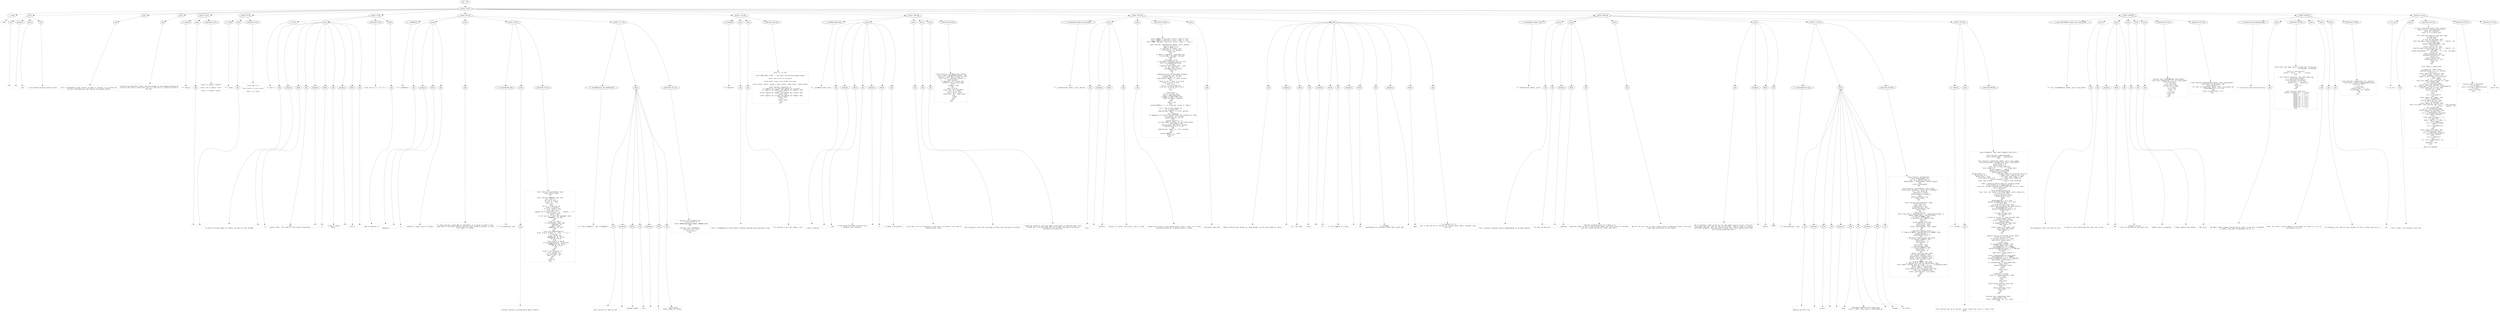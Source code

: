 digraph lpegNode {

node [fontname=Helvetica]
edge [style=dashed]

doc_0 [label="doc - 719"]


doc_0 -> { section_1}
{rank=same; section_1}

section_1 [label="section: 1-610"]


// END RANK doc_0

section_1 -> { header_2 prose_3 prose_4 prose_5 section_6 section_7 section_8 section_9 section_10 section_11 section_12 section_13 section_14 section_15 section_16}
{rank=same; header_2 prose_3 prose_4 prose_5 section_6 section_7 section_8 section_9 section_10 section_11 section_12 section_13 section_14 section_15 section_16}

header_2 [label="1 : Repr"]

prose_3 [label="prose"]

prose_4 [label="prose"]

prose_5 [label="prose"]

section_6 [label="section: 14-24"]

section_7 [label="section: 25-36"]

section_8 [label="section: 37-49"]

section_9 [label="section: 50-116"]

section_10 [label="section: 135-168"]

section_11 [label="section: 169-206"]

section_12 [label="section: 207-295"]

section_13 [label="section: 296-392"]

section_14 [label="section: 508-548"]

section_15 [label="section: 549-610"]

section_16 [label="section: 611-719"]


// END RANK section_1

header_2 -> leaf_17
leaf_17  [color=Gray,shape=rectangle,fontname=Inconsolata,label="* Repr"]
// END RANK header_2

prose_3 -> { raw_18 prespace_19 literal_20 raw_21}
{rank=same; raw_18 prespace_19 literal_20 raw_21}

raw_18 [label="raw"]

prespace_19 [label="prespace"]

literal_20 [label="literal"]

raw_21 [label="raw"]


// END RANK prose_3

raw_18 -> leaf_22
leaf_22  [color=Gray,shape=rectangle,fontname=Inconsolata,label="
"]
// END RANK raw_18

prespace_19 -> leaf_23
leaf_23  [color=Gray,shape=rectangle,fontname=Inconsolata,label=""]
// END RANK prespace_19

literal_20 -> leaf_24
leaf_24  [color=Gray,shape=rectangle,fontname=Inconsolata,label="repr"]
// END RANK literal_20

raw_21 -> leaf_25
leaf_25  [color=Gray,shape=rectangle,fontname=Inconsolata,label=" is our general-purpose pretty-printer.
"]
// END RANK raw_21

prose_4 -> { raw_26}
{rank=same; raw_26}

raw_26 [label="raw"]


// END RANK prose_4

raw_26 -> leaf_27
leaf_27  [color=Gray,shape=rectangle,fontname=Inconsolata,label="
This is undergoing a huge refactor to make it iterable, so it yields one
line at a time and won't get hung up on enormous tables.
"]
// END RANK raw_26

prose_5 -> { raw_28}
{rank=same; raw_28}

raw_28 [label="raw"]


// END RANK prose_5

raw_28 -> leaf_29
leaf_29  [color=Gray,shape=rectangle,fontname=Inconsolata,label="
Currently we yield most things, and are working our way toward providing an
iterator that itself returns one line at a time until it reaches the end of
the repr.

"]
// END RANK raw_28

section_6 -> { header_30 prose_31 codeblock_32}
{rank=same; header_30 prose_31 codeblock_32}

header_30 [label="4 : imports"]

prose_31 [label="prose"]

codeblock_32 [label="code block 16-22"]


// END RANK section_6

header_30 -> leaf_33
leaf_33  [color=Gray,shape=rectangle,fontname=Inconsolata,label="**** imports"]
// END RANK header_30

prose_31 -> { raw_34}
{rank=same; raw_34}

raw_34 [label="raw"]


// END RANK prose_31

raw_34 -> leaf_35
leaf_35  [color=Gray,shape=rectangle,fontname=Inconsolata,label="
"]
// END RANK raw_34

codeblock_32 -> leaf_36
leaf_36  [color=Gray,shape=rectangle,fontname=Inconsolata,label="local a = require \"anterm\"

local core = require \"core\"

local C = require \"color\""]
// END RANK codeblock_32

section_7 -> { header_37 prose_38 codeblock_39}
{rank=same; header_37 prose_38 codeblock_39}

header_37 [label="4 : setup"]

prose_38 [label="prose"]

codeblock_39 [label="code block 27-34"]


// END RANK section_7

header_37 -> leaf_40
leaf_40  [color=Gray,shape=rectangle,fontname=Inconsolata,label="**** setup"]
// END RANK header_37

prose_38 -> { raw_41}
{rank=same; raw_41}

raw_41 [label="raw"]


// END RANK prose_38

raw_41 -> leaf_42
leaf_42  [color=Gray,shape=rectangle,fontname=Inconsolata,label="
"]
// END RANK raw_41

codeblock_39 -> leaf_43
leaf_43  [color=Gray,shape=rectangle,fontname=Inconsolata,label="
local repr = {}

local hints = C.color.hints

local c = C.color"]
// END RANK codeblock_39

section_8 -> { header_44 prose_45 codeblock_46 prose_47}
{rank=same; header_44 prose_45 codeblock_46 prose_47}

header_44 [label="3 : anti_G"]

prose_45 [label="prose"]

codeblock_46 [label="code block 43-45"]

prose_47 [label="prose"]


// END RANK section_8

header_44 -> leaf_48
leaf_48  [color=Gray,shape=rectangle,fontname=Inconsolata,label="*** anti_G"]
// END RANK header_44

prose_45 -> { raw_49 prespace_50 literal_51 raw_52 prespace_53 literal_54 raw_55 prespace_56 literal_57 raw_58}
{rank=same; raw_49 prespace_50 literal_51 raw_52 prespace_53 literal_54 raw_55 prespace_56 literal_57 raw_58}

raw_49 [label="raw"]

prespace_50 [label="prespace"]

literal_51 [label="literal"]

raw_52 [label="raw"]

prespace_53 [label="prespace"]

literal_54 [label="literal"]

raw_55 [label="raw"]

prespace_56 [label="prespace"]

literal_57 [label="literal"]

raw_58 [label="raw"]


// END RANK prose_45

raw_49 -> leaf_59
leaf_59  [color=Gray,shape=rectangle,fontname=Inconsolata,label="

In order to provide names for values, we want to trawl through"]
// END RANK raw_49

prespace_50 -> leaf_60
leaf_60  [color=Gray,shape=rectangle,fontname=Inconsolata,label=" "]
// END RANK prespace_50

literal_51 -> leaf_61
leaf_61  [color=Gray,shape=rectangle,fontname=Inconsolata,label="_G"]
// END RANK literal_51

raw_52 -> leaf_62
leaf_62  [color=Gray,shape=rectangle,fontname=Inconsolata,label=" and
acquire them.  This table is from value to key where"]
// END RANK raw_52

prespace_53 -> leaf_63
leaf_63  [color=Gray,shape=rectangle,fontname=Inconsolata,label=" "]
// END RANK prespace_53

literal_54 -> leaf_64
leaf_64  [color=Gray,shape=rectangle,fontname=Inconsolata,label="_G"]
// END RANK literal_54

raw_55 -> leaf_65
leaf_65  [color=Gray,shape=rectangle,fontname=Inconsolata,label=" is key to value,
hence,"]
// END RANK raw_55

prespace_56 -> leaf_66
leaf_66  [color=Gray,shape=rectangle,fontname=Inconsolata,label=" "]
// END RANK prespace_56

literal_57 -> leaf_67
leaf_67  [color=Gray,shape=rectangle,fontname=Inconsolata,label="anti_G"]
// END RANK literal_57

raw_58 -> leaf_68
leaf_68  [color=Gray,shape=rectangle,fontname=Inconsolata,label=".
"]
// END RANK raw_58

codeblock_46 -> leaf_69
leaf_69  [color=Gray,shape=rectangle,fontname=Inconsolata,label="local anti_G = { _G = \"_G\" }"]
// END RANK codeblock_46

prose_47 -> { raw_70}
{rank=same; raw_70}

raw_70 [label="raw"]


// END RANK prose_47

raw_70 -> leaf_71
leaf_71  [color=Gray,shape=rectangle,fontname=Inconsolata,label="
Now to populate it:

"]
// END RANK raw_70

section_9 -> { header_72 prose_73 prose_74 section_75 section_76}
{rank=same; header_72 prose_73 prose_74 section_75 section_76}

header_72 [label="3 : C.allNames()"]

prose_73 [label="prose"]

prose_74 [label="prose"]

section_75 [label="section: 59-116"]

section_76 [label="section: 117-134"]


// END RANK section_9

header_72 -> leaf_77
leaf_77  [color=Gray,shape=rectangle,fontname=Inconsolata,label="*** C.allNames()"]
// END RANK header_72

prose_73 -> { raw_78 prespace_79 literal_80 raw_81}
{rank=same; raw_78 prespace_79 literal_80 raw_81}

raw_78 [label="raw"]

prespace_79 [label="prespace"]

literal_80 [label="literal"]

raw_81 [label="raw"]


// END RANK prose_73

raw_78 -> leaf_82
leaf_82  [color=Gray,shape=rectangle,fontname=Inconsolata,label="

Ransacks"]
// END RANK raw_78

prespace_79 -> leaf_83
leaf_83  [color=Gray,shape=rectangle,fontname=Inconsolata,label=" "]
// END RANK prespace_79

literal_80 -> leaf_84
leaf_84  [color=Gray,shape=rectangle,fontname=Inconsolata,label="_G"]
// END RANK literal_80

raw_81 -> leaf_85
leaf_85  [color=Gray,shape=rectangle,fontname=Inconsolata,label=" looking for names to put on things.
"]
// END RANK raw_81

prose_74 -> { raw_86}
{rank=same; raw_86}

raw_86 [label="raw"]


// END RANK prose_74

raw_86 -> leaf_87
leaf_87  [color=Gray,shape=rectangle,fontname=Inconsolata,label="
To really dig out a good name for metatables we're going to need to write
some kind of reflection function that will dig around in upvalues to find
local names for things.

"]
// END RANK raw_86

section_75 -> { header_88 prose_89 codeblock_90}
{rank=same; header_88 prose_89 codeblock_90}

header_88 [label="4 : tie_break(old, new)"]

prose_89 [label="prose"]

codeblock_90 [label="code block 63-114"]


// END RANK section_75

header_88 -> leaf_91
leaf_91  [color=Gray,shape=rectangle,fontname=Inconsolata,label="**** tie_break(old, new)"]
// END RANK header_88

prose_89 -> { raw_92}
{rank=same; raw_92}

raw_92 [label="raw"]


// END RANK prose_89

raw_92 -> leaf_93
leaf_93  [color=Gray,shape=rectangle,fontname=Inconsolata,label="

A helper function to decide which name is better.
"]
// END RANK raw_92

codeblock_90 -> leaf_94
leaf_94  [color=Gray,shape=rectangle,fontname=Inconsolata,label="local function tie_break(old, new)
   return #old > #new
end

local function addName(t, aG, pre)
   pre = pre or \"\"
   aG = aG or anti_G
   if pre ~= \"\" then
      pre = pre .. \".\"
   end
   for k, v in pairs(t) do
      local T = type(v)
      if (T == \"table\") then
         local key = pre ..
            (type(k) == \"string\" and k or \"<\" .. type(k) .. \">\")
         if not aG[v] then
            aG[v] = key
            if not (pre == \"\" and k == \"package\") then
               addName(v, aG, key)
            end
         else
            local kv = aG[v]
            if tie_break(kv, key) then
               -- quadradic lol
               aG[v] = key
               addName(v, aG, key)
            end
         end
         local _M = getmetatable(v)
         local _M_id = _M and \"⟨\" .. key.. \"⟩\" or \"\"
         if _M then
            if not aG[_M] then
               addName(_M, aG, _M_id)
               aG[_M] = _M_id
            else
               local aG_M_id = aG[_M]
               if tie_break(aG_M_id, _M_id) then
                  addName(_M, aG, _M_id)
                  aG[_M] = _M_id
               end
            end
         end
      elseif T == \"function\" or
         T == \"thread\" or
         T == \"userdata\" then
         aG[v] = pre .. k
      end
   end
   return aG
end"]
// END RANK codeblock_90

section_76 -> { header_95 prose_96 codeblock_97}
{rank=same; header_95 prose_96 codeblock_97}

header_95 [label="4 : repr.allNames(), repr.clearNames()"]

prose_96 [label="prose"]

codeblock_97 [label="code block 122-132"]


// END RANK section_76

header_95 -> leaf_98
leaf_98  [color=Gray,shape=rectangle,fontname=Inconsolata,label="**** repr.allNames(), repr.clearNames()"]
// END RANK header_95

prose_96 -> { raw_99 prespace_100 literal_101 raw_102 prespace_103 literal_104 raw_105}
{rank=same; raw_99 prespace_100 literal_101 raw_102 prespace_103 literal_104 raw_105}

raw_99 [label="raw"]

prespace_100 [label="prespace"]

literal_101 [label="literal"]

raw_102 [label="raw"]

prespace_103 [label="prespace"]

literal_104 [label="literal"]

raw_105 [label="raw"]


// END RANK prose_96

raw_99 -> leaf_106
leaf_106  [color=Gray,shape=rectangle,fontname=Inconsolata,label="

The trick here is that we scan"]
// END RANK raw_99

prespace_100 -> leaf_107
leaf_107  [color=Gray,shape=rectangle,fontname=Inconsolata,label=" "]
// END RANK prespace_100

literal_101 -> leaf_108
leaf_108  [color=Gray,shape=rectangle,fontname=Inconsolata,label="package.loaded"]
// END RANK literal_101

raw_102 -> leaf_109
leaf_109  [color=Gray,shape=rectangle,fontname=Inconsolata,label=" after"]
// END RANK raw_102

prespace_103 -> leaf_110
leaf_110  [color=Gray,shape=rectangle,fontname=Inconsolata,label=" "]
// END RANK prespace_103

literal_104 -> leaf_111
leaf_111  [color=Gray,shape=rectangle,fontname=Inconsolata,label="_G"]
// END RANK literal_104

raw_105 -> leaf_112
leaf_112  [color=Gray,shape=rectangle,fontname=Inconsolata,label=", which gives
better names for things.
"]
// END RANK raw_105

codeblock_97 -> leaf_113
leaf_113  [color=Gray,shape=rectangle,fontname=Inconsolata,label="function repr.allNames(tab)
   tab = tab or _G
   return addName(package.loaded, addName(tab))
end

function repr.clearNames()
   anti_G = {_G = \"_G\"}
   return anti_G
end"]
// END RANK codeblock_97

section_10 -> { header_114 prose_115 prose_116 codeblock_117}
{rank=same; header_114 prose_115 prose_116 codeblock_117}

header_114 [label="3 : tabulator"]

prose_115 [label="prose"]

prose_116 [label="prose"]

codeblock_117 [label="code block 143-166"]


// END RANK section_10

header_114 -> leaf_118
leaf_118  [color=Gray,shape=rectangle,fontname=Inconsolata,label="*** tabulator"]
// END RANK header_114

prose_115 -> { raw_119}
{rank=same; raw_119}

raw_119 [label="raw"]


// END RANK prose_115

raw_119 -> leaf_120
leaf_120  [color=Gray,shape=rectangle,fontname=Inconsolata,label="

This is fundamentally [[Tim Caswell's][https://github.com/creationix]] code.
"]
// END RANK raw_119

prose_116 -> { raw_121}
{rank=same; raw_121}

raw_121 [label="raw"]


// END RANK prose_116

raw_121 -> leaf_122
leaf_122  [color=Gray,shape=rectangle,fontname=Inconsolata,label="
I've dressed it up a bit. Okay, a lot.
"]
// END RANK raw_121

codeblock_117 -> leaf_123
leaf_123  [color=Gray,shape=rectangle,fontname=Inconsolata,label="local ts, ts_coro

local SORT_LIMIT = 500  -- This won't be necessary #todo remove

local coro = coro or coroutine

local yield, wrap = coro.yield, coro.wrap

local concat, insert, remove = table.concat, table.insert, table.remove

local function _keysort(a, b)
   if (type(a) == \"string\" and type(b) == \"string\")
      or (type(a) == \"number\" and type(b) == \"number\") then
      return a < b
   elseif type(a) == \"number\" and type(b) == \"string\" then
      return true
   elseif type(a) == \"string\" and type(b) == \"number\" then
      return false
   else
      return false
   end
end"]
// END RANK codeblock_117

section_11 -> { header_124 prose_125 prose_126 prose_127 prose_128 codeblock_129}
{rank=same; header_124 prose_125 prose_126 prose_127 prose_128 codeblock_129}

header_124 [label="3 : _yieldReprs(tab, disp)"]

prose_125 [label="prose"]

prose_126 [label="prose"]

prose_127 [label="prose"]

prose_128 [label="prose"]

codeblock_129 [label="code block 183-205"]


// END RANK section_11

header_124 -> leaf_130
leaf_130  [color=Gray,shape=rectangle,fontname=Inconsolata,label="*** _yieldReprs(tab, disp)"]
// END RANK header_124

prose_125 -> { raw_131 prespace_132 literal_133 raw_134 prespace_135 literal_136 raw_137}
{rank=same; raw_131 prespace_132 literal_133 raw_134 prespace_135 literal_136 raw_137}

raw_131 [label="raw"]

prespace_132 [label="prespace"]

literal_133 [label="literal"]

raw_134 [label="raw"]

prespace_135 [label="prespace"]

literal_136 [label="literal"]

raw_137 [label="raw"]


// END RANK prose_125

raw_131 -> leaf_138
leaf_138  [color=Gray,shape=rectangle,fontname=Inconsolata,label="

I want to deliver"]
// END RANK raw_131

prespace_132 -> leaf_139
leaf_139  [color=Gray,shape=rectangle,fontname=Inconsolata,label=" "]
// END RANK prespace_132

literal_133 -> leaf_140
leaf_140  [color=Gray,shape=rectangle,fontname=Inconsolata,label="__repr"]
// END RANK literal_133

raw_134 -> leaf_141
leaf_141  [color=Gray,shape=rectangle,fontname=Inconsolata,label="s from inside the funky coroutine brew,
because, well, because."]
// END RANK raw_134

prespace_135 -> leaf_142
leaf_142  [color=Gray,shape=rectangle,fontname=Inconsolata,label=" "]
// END RANK prespace_135

literal_136 -> leaf_143
leaf_143  [color=Gray,shape=rectangle,fontname=Inconsolata,label="ts"]
// END RANK literal_136

raw_137 -> leaf_144
leaf_144  [color=Gray,shape=rectangle,fontname=Inconsolata,label=" is meant to be general.
"]
// END RANK raw_137

prose_126 -> { raw_145}
{rank=same; raw_145}

raw_145 [label="raw"]


// END RANK prose_126

raw_145 -> leaf_146
leaf_146  [color=Gray,shape=rectangle,fontname=Inconsolata,label="
I also want a lot of flexibility in how reprs are written, so we need to
handle several cases.
"]
// END RANK raw_145

prose_127 -> { raw_147}
{rank=same; raw_147}

raw_147 [label="raw"]


// END RANK prose_127

raw_147 -> leaf_148
leaf_148  [color=Gray,shape=rectangle,fontname=Inconsolata,label="
We're going to start with returning a string, and returning an iterator.
"]
// END RANK raw_147

prose_128 -> { raw_149}
{rank=same; raw_149}

raw_149 [label="raw"]


// END RANK prose_128

raw_149 -> leaf_150
leaf_150  [color=Gray,shape=rectangle,fontname=Inconsolata,label="
I might get around to returning tables with tokens in them and other intel,
I might not; I do have plans that are broader than merely writing an
incredibly intricate repl.
"]
// END RANK raw_149

codeblock_129 -> leaf_151
leaf_151  [color=Gray,shape=rectangle,fontname=Inconsolata,label="local function _yieldReprs(tab, phrase)
   local _repr = getmetatable(tab).__repr
   assert(c, \"must have a value for c\")
   local repr = _repr(tab, phrase, c)
   local yielder
   if type(repr) == \"string\" then
      yielder = string.lines(repr)
   else
      yielder = repr
   end
   while true do
      local line, len = yielder()
      if line ~= nil then
         len = len or #line
         yield(line, len, \"repr_line\")
      else
         break
      end
   end
end
"]
// END RANK codeblock_129

section_12 -> { header_152 prose_153 prose_154 codeblock_155 prose_156 prose_157}
{rank=same; header_152 prose_153 prose_154 codeblock_155 prose_156 prose_157}

header_152 [label="3 : _tabulate(tab, depth, cycle, phrase)"]

prose_153 [label="prose"]

prose_154 [label="prose"]

codeblock_155 [label="code block 214-285"]

prose_156 [label="prose"]

prose_157 [label="prose"]


// END RANK section_12

header_152 -> leaf_158
leaf_158  [color=Gray,shape=rectangle,fontname=Inconsolata,label="*** _tabulate(tab, depth, cycle, phrase)"]
// END RANK header_152

prose_153 -> { raw_159 prespace_160 literal_161 raw_162}
{rank=same; raw_159 prespace_160 literal_161 raw_162}

raw_159 [label="raw"]

prespace_160 [label="prespace"]

literal_161 [label="literal"]

raw_162 [label="raw"]


// END RANK prose_153

raw_159 -> leaf_163
leaf_163  [color=Gray,shape=rectangle,fontname=Inconsolata,label="

This"]
// END RANK raw_159

prespace_160 -> leaf_164
leaf_164  [color=Gray,shape=rectangle,fontname=Inconsolata,label=" "]
// END RANK prespace_160

literal_161 -> leaf_165
leaf_165  [color=Gray,shape=rectangle,fontname=Inconsolata,label="yield()s"]
// END RANK literal_161

raw_162 -> leaf_166
leaf_166  [color=Gray,shape=rectangle,fontname=Inconsolata,label=" pieces of a table, recursively, one at a time.
"]
// END RANK raw_162

prose_154 -> { raw_167}
{rank=same; raw_167}

raw_167 [label="raw"]


// END RANK prose_154

raw_167 -> leaf_168
leaf_168  [color=Gray,shape=rectangle,fontname=Inconsolata,label="
Second return value is the printed width, third, if any, is a string
representing what we're opening and/or closing.
"]
// END RANK raw_167

codeblock_155 -> leaf_169
leaf_169  [color=Gray,shape=rectangle,fontname=Inconsolata,label="local O_BRACE = function() return c.base \"{\" end
local C_BRACE = function() return c.base \"}\" end
local COMMA, COM_LEN = function() return c.base \", \" end, 2

local function _tabulate(tab, depth, cycle, phrase)
   cycle = cycle or {}
   depth = depth or 0
   if type(tab) ~= \"table\" then
      ts_coro(tab, nil, phrase)
      return nil
   end
   if depth > C.depth or cycle[tab] then
      ts_coro(tab, \"tab_name\", phrase)
      return nil
   end
   cycle[tab] = true
   -- if we have a metatable, get it first
   local _M = getmetatable(tab)
   if _M then
      ---[[special case tables with __repr
      if _M.__repr then
         _yieldReprs(tab, phrase)
         return nil
      end
      --]]
      --otherwise print the metatable normally
      ts_coro(tab, \"mt\", phrase)
      yield(c.base(\" = \"), 3)
      _tabulate(_M, depth + 1, cycle, phrase)
   end
   -- Check to see if this is an array
   local is_array = true
   local i = 1
   for k,_ in pairs(tab) do
      is_array = is_array and (k == i)
      i = i + 1
   end

   local keys
   if not is_array then
      keys = table.keys(tab)
      if #keys <= SORT_LIMIT then
         table.sort(keys, _keysort)
      end
   else
      keys = tab
   end
   yield(O_BRACE(), 1, (is_array and \"array\" or \"map\"))

   for j, key in ipairs(keys) do
      if is_array then
         _tabulate(key, depth + 1, cycle, phrase)
      else
         val = tab[key]
         if type(key) == \"string\" and key:find(\"^[%a_][%a%d_]*$\") then
            ts_coro(key, nil, phrase)
            yield(c.base(\" = \"), 3)
         else
            yield(c.base(\"[\"), 1)
               -- we want names or hashes for any lvalue table,
               -- 100 triggers this
            _tabulate(key, 100, cycle, phrase)
            yield(c.base(\"] = \"), 4)
         end
         _tabulate(val, depth + 1, cycle, phrase)
      end
   end
   yield(C_BRACE(), 1, \"end\")
   return nil
end"]
// END RANK codeblock_155

prose_156 -> { raw_170}
{rank=same; raw_170}

raw_170 [label="raw"]


// END RANK prose_156

raw_170 -> leaf_171
leaf_171  [color=Gray,shape=rectangle,fontname=Inconsolata,label="
line-buffer goes here
"]
// END RANK raw_170

prose_157 -> { raw_172 prespace_173 literal_174 raw_175 prespace_176 literal_177 raw_178 prespace_179 literal_180 raw_181 prespace_182 literal_183 raw_184}
{rank=same; raw_172 prespace_173 literal_174 raw_175 prespace_176 literal_177 raw_178 prespace_179 literal_180 raw_181 prespace_182 literal_183 raw_184}

raw_172 [label="raw"]

prespace_173 [label="prespace"]

literal_174 [label="literal"]

raw_175 [label="raw"]

prespace_176 [label="prespace"]

literal_177 [label="literal"]

raw_178 [label="raw"]

prespace_179 [label="prespace"]

literal_180 [label="literal"]

raw_181 [label="raw"]

prespace_182 [label="prespace"]

literal_183 [label="literal"]

raw_184 [label="raw"]


// END RANK prose_157

raw_172 -> leaf_185
leaf_185  [color=Gray,shape=rectangle,fontname=Inconsolata,label="
needs to decide when things are 'wide enough' so each yield needs to return"]
// END RANK raw_172

prespace_173 -> leaf_186
leaf_186  [color=Gray,shape=rectangle,fontname=Inconsolata,label=""]
// END RANK prespace_173

literal_174 -> leaf_187
leaf_187  [color=Gray,shape=rectangle,fontname=Inconsolata,label="str, len, done"]
// END RANK literal_174

raw_175 -> leaf_188
leaf_188  [color=Gray,shape=rectangle,fontname=Inconsolata,label=", where"]
// END RANK raw_175

prespace_176 -> leaf_189
leaf_189  [color=Gray,shape=rectangle,fontname=Inconsolata,label=" "]
// END RANK prespace_176

literal_177 -> leaf_190
leaf_190  [color=Gray,shape=rectangle,fontname=Inconsolata,label="str"]
// END RANK literal_177

raw_178 -> leaf_191
leaf_191  [color=Gray,shape=rectangle,fontname=Inconsolata,label=" is the fragment of string,"]
// END RANK raw_178

prespace_179 -> leaf_192
leaf_192  [color=Gray,shape=rectangle,fontname=Inconsolata,label=" "]
// END RANK prespace_179

literal_180 -> leaf_193
leaf_193  [color=Gray,shape=rectangle,fontname=Inconsolata,label="len"]
// END RANK literal_180

raw_181 -> leaf_194
leaf_194  [color=Gray,shape=rectangle,fontname=Inconsolata,label=" is a number
representing its printable width (don't @ me) and"]
// END RANK raw_181

prespace_182 -> leaf_195
leaf_195  [color=Gray,shape=rectangle,fontname=Inconsolata,label=" "]
// END RANK prespace_182

literal_183 -> leaf_196
leaf_196  [color=Gray,shape=rectangle,fontname=Inconsolata,label="done"]
// END RANK literal_183

raw_184 -> leaf_197
leaf_197  [color=Gray,shape=rectangle,fontname=Inconsolata,label=" is a boolean for if
this is the last bit of the repr of a given thing. Table, userdata, what
have you.

"]
// END RANK raw_184

section_13 -> { header_198 prose_199 prose_200 prose_201 prose_202 section_203 section_204}
{rank=same; header_198 prose_199 prose_200 prose_201 prose_202 section_203 section_204}

header_198 [label="3 : tabulate(tab, depth, cycle)"]

prose_199 [label="prose"]

prose_200 [label="prose"]

prose_201 [label="prose"]

prose_202 [label="prose"]

section_203 [label="section: 313-392"]

section_204 [label="section: 393-507"]


// END RANK section_13

header_198 -> leaf_205
leaf_205  [color=Gray,shape=rectangle,fontname=Inconsolata,label="*** tabulate(tab, depth, cycle)"]
// END RANK header_198

prose_199 -> { raw_206}
{rank=same; raw_206}

raw_206 [label="raw"]


// END RANK prose_199

raw_206 -> leaf_207
leaf_207  [color=Gray,shape=rectangle,fontname=Inconsolata,label="

This is going to undergo several metamorpheses as we make progress.
"]
// END RANK raw_206

prose_200 -> { raw_208 prespace_209 literal_210 raw_211}
{rank=same; raw_208 prespace_209 literal_210 raw_211}

raw_208 [label="raw"]

prespace_209 [label="prespace"]

literal_210 [label="literal"]

raw_211 [label="raw"]


// END RANK prose_200

raw_208 -> leaf_212
leaf_212  [color=Gray,shape=rectangle,fontname=Inconsolata,label="
For now, we have the"]
// END RANK raw_208

prespace_209 -> leaf_213
leaf_213  [color=Gray,shape=rectangle,fontname=Inconsolata,label=" "]
// END RANK prespace_209

literal_210 -> leaf_214
leaf_214  [color=Gray,shape=rectangle,fontname=Inconsolata,label="_tabulate"]
// END RANK literal_210

raw_211 -> leaf_215
leaf_215  [color=Gray,shape=rectangle,fontname=Inconsolata,label=" function yielding pieces of a table as it
generates them, as well as the printed length (not valid across all Unicode,
but let's shave one yak at a time, shall we?).
"]
// END RANK raw_211

prose_201 -> { raw_216}
{rank=same; raw_216}

raw_216 [label="raw"]


// END RANK prose_201

raw_216 -> leaf_217
leaf_217  [color=Gray,shape=rectangle,fontname=Inconsolata,label="
Now for the real fun: we need to keep track of indentation levels, and break
'long' maps and arrays up into chunks.
"]
// END RANK raw_216

prose_202 -> { raw_218 prespace_219 literal_220 raw_221}
{rank=same; raw_218 prespace_219 literal_220 raw_221}

raw_218 [label="raw"]

prespace_219 [label="prespace"]

literal_220 [label="literal"]

raw_221 [label="raw"]


// END RANK prose_202

raw_218 -> leaf_222
leaf_222  [color=Gray,shape=rectangle,fontname=Inconsolata,label="
We're yielding a \"map\" string for k/v type tables and an \"array\" string for
array-type, and just \"end\" for the end of either.  What we need is a classic
push-down automaton, and some kind of buffer that's more sophisticated than
just tossing everything into a"]
// END RANK raw_218

prespace_219 -> leaf_223
leaf_223  [color=Gray,shape=rectangle,fontname=Inconsolata,label=" "]
// END RANK prespace_219

literal_220 -> leaf_224
leaf_224  [color=Gray,shape=rectangle,fontname=Inconsolata,label="phrase"]
// END RANK literal_220

raw_221 -> leaf_225
leaf_225  [color=Gray,shape=rectangle,fontname=Inconsolata,label=" table.

"]
// END RANK raw_221

section_203 -> { header_226 prose_227 codeblock_228}
{rank=same; header_226 prose_227 codeblock_228}

header_226 [label="4 : oneLine(phrase, long)"]

prose_227 [label="prose"]

codeblock_228 [label="code block 318-390"]


// END RANK section_203

header_226 -> leaf_229
leaf_229  [color=Gray,shape=rectangle,fontname=Inconsolata,label="**** oneLine(phrase, long)"]
// END RANK header_226

prose_227 -> { raw_230 prespace_231 literal_232 raw_233 prespace_234 literal_235 raw_236 prespace_237 literal_238 raw_239}
{rank=same; raw_230 prespace_231 literal_232 raw_233 prespace_234 literal_235 raw_236 prespace_237 literal_238 raw_239}

raw_230 [label="raw"]

prespace_231 [label="prespace"]

literal_232 [label="literal"]

raw_233 [label="raw"]

prespace_234 [label="prespace"]

literal_235 [label="literal"]

raw_236 [label="raw"]

prespace_237 [label="prespace"]

literal_238 [label="literal"]

raw_239 [label="raw"]


// END RANK prose_227

raw_230 -> leaf_240
leaf_240  [color=Gray,shape=rectangle,fontname=Inconsolata,label="

Returns one line from"]
// END RANK raw_230

prespace_231 -> leaf_241
leaf_241  [color=Gray,shape=rectangle,fontname=Inconsolata,label=" "]
// END RANK prespace_231

literal_232 -> leaf_242
leaf_242  [color=Gray,shape=rectangle,fontname=Inconsolata,label="phrase"]
// END RANK literal_232

raw_233 -> leaf_243
leaf_243  [color=Gray,shape=rectangle,fontname=Inconsolata,label="."]
// END RANK raw_233

prespace_234 -> leaf_244
leaf_244  [color=Gray,shape=rectangle,fontname=Inconsolata,label=" "]
// END RANK prespace_234

literal_235 -> leaf_245
leaf_245  [color=Gray,shape=rectangle,fontname=Inconsolata,label="long"]
// END RANK literal_235

raw_236 -> leaf_246
leaf_246  [color=Gray,shape=rectangle,fontname=Inconsolata,label=" determines whether we're doing long
lines or short lines, which is determined by"]
// END RANK raw_236

prespace_237 -> leaf_247
leaf_247  [color=Gray,shape=rectangle,fontname=Inconsolata,label=" "]
// END RANK prespace_237

literal_238 -> leaf_248
leaf_248  [color=Gray,shape=rectangle,fontname=Inconsolata,label="lineGen"]
// END RANK literal_238

raw_239 -> leaf_249
leaf_249  [color=Gray,shape=rectangle,fontname=Inconsolata,label=", the caller.
"]
// END RANK raw_239

codeblock_228 -> leaf_250
leaf_250  [color=Gray,shape=rectangle,fontname=Inconsolata,label="local function _disp(phrase)
   local displacement = 0
   for i = 1, #phrase.disp do
      displacement = displacement + phrase.disp[i]
   end
   return displacement
end

local function _spill(phrase, line, disps)
   assert(#line == #disps, \"#line must == #disps\")
   for i = 0, #line do
      phrase[i] = line[i]
      phrase.disp[i] = disps[i]
   end
   phrase.yielding = true
   return false
end

local function oneLine(phrase, long)
   local line = {}
   local disps = {}
   if #phrase == 0 then
      phrase.yielding = true
      return false
   end
   while true do
      local frag, disp = remove(phrase, 1), remove(phrase.disp, 1)
      -- remove commas before closing braces
      if frag == COMMA() then
         if phrase[1] == C_BRACE() then
            frag = \"\"
            disp = 0
         elseif #phrase == 0 then
            insert(line, frag)
            insert(disps, disp)
            return _spill(phrase, line, disps)
         end
      end
      -- and after opening braces
      if frag == O_BRACE() and phrase[1] == COMMA() then
         remove(phrase, 1)
         remove(phrase.disp, 1)
      end
      -- pad with a space inside the braces
      if frag == C_BRACE() then
         insert(line, \" \")
         insert(disps, 1)
      end
      insert(line, frag)
      insert(disps, disp)
      if frag == O_BRACE() then
         insert(line, \" \")
         insert(disps, 1)
      end
      -- adjust stack for next round
      if frag == O_BRACE() then
         phrase.level = phrase.level + 1
      elseif frag == C_BRACE() then
         phrase.level = phrase.level - 1
      end
      if (frag == COMMA() and long)
         or (#phrase == 0 and not phrase.more) then
         local indent = phrase.dent == 0 and \"\" or (\"  \"):rep(phrase.dent)
         phrase.dent = phrase.level
         return indent.. concat(line)
      elseif #phrase == 0 and phrase.more then
         -- spill our fragments back
         return _spill(phrase, line, disps)
      end
   end
end"]
// END RANK codeblock_228

section_204 -> { header_251 prose_252 codeblock_253}
{rank=same; header_251 prose_252 codeblock_253}

header_251 [label="4 : lineGen"]

prose_252 [label="prose"]

codeblock_253 [label="code block 398-505"]


// END RANK section_204

header_251 -> leaf_254
leaf_254  [color=Gray,shape=rectangle,fontname=Inconsolata,label="**** lineGen"]
// END RANK header_251

prose_252 -> { raw_255}
{rank=same; raw_255}

raw_255 [label="raw"]


// END RANK prose_252

raw_255 -> leaf_256
leaf_256  [color=Gray,shape=rectangle,fontname=Inconsolata,label="

This function sets up an iterator, which returns one line at a time of the
table.
"]
// END RANK raw_255

codeblock_253 -> leaf_257
leaf_257  [color=Gray,shape=rectangle,fontname=Inconsolata,label="assert(readOnly, \"must have readOnly from core\")

local function _remains(phrase)
   return phrase.width - _disp(phrase)
end

local function lineGen(tab, depth, cycle, disp_width)
   assert(disp_width, \"lineGen must have a disp_width\")
   local phrase = {}
   phrase.disp = {}
   local iter = wrap(_tabulate)
   local stage = {}              -- stage stack
   phrase.remains = _remains
   phrase.width = disp_width
   phrase.stage = stage
   phrase.level = 0              -- how many levels of recursion are we on
   phrase.dent = 0               -- indent level (lags by one line)
   phrase.more = true            -- are their more frags to come
   local map_counter = 0         -- counts where commas go
   phrase.yielding = true
   local long = false            -- long or short printing

   -- make a read-only phrase table for fetching values
   local phrase_ro = readOnly(phrase)
   -- return an iterator function which yields one line at a time.
   return function()
      ::start::
      while phrase.yielding do
         local line, len, event = iter(tab, depth, cycle, phrase_ro)
         if line == nil then
            phrase.yielding = false
            phrase.more = false
            break
         end
         phrase[#phrase + 1] = line
         phrase.disp[#phrase.disp + 1] = len
         if event then
            if event == \"repr_line\" then
               -- remove from the phrase and send directly
               phrase[#phrase] = nil
               phrase.disp[#phrase.disp] = nil
               return line
            end
            if event == \"map\" then
               map_counter = 0
            end
            if event == \"array\" or event == \"map\" then
               insert(stage, event)
            elseif event == \"end\" then
               remove(stage)
               if stage[#stage] == \"map\" then
                  map_counter = 3
               end
            elseif event == \"mt_name\" then
               -- gotta drop that comma
               map_counter = 1
            end
         end

         -- special-case for non-string values, which
         -- yield an extra piece
         if line == c.base(\"] = \") then
            map_counter = map_counter - 1
         end
         -- insert commas
         if stage[#stage] ==\"map\"  then
            if map_counter == 3 then
               phrase[#phrase + 1] = COMMA()
               phrase.disp[#phrase.disp + 1] = COM_LEN
               map_counter = 1
            else
               map_counter = map_counter + 1
            end
         elseif stage[#stage] == \"array\"then
            phrase[#phrase + 1] = COMMA()
            phrase.disp[#phrase.disp + 1] = COM_LEN
            map_counter = map_counter + 1
         end
         if _disp(phrase) >= disp_width then
            long = true
            phrase.yielding = false
            break
         else
            long = false
         end
      end
      if #phrase > 0 then
         local ln = oneLine(phrase, long)
         if ln then
            return ln
         else
            goto start
         end
      elseif phrase.more == false then
         return nil
      else
         phrase.yielding = true
         goto start
      end
   end
end

function repr.lineGen(tab, disp)
   disp = disp or 80
   return lineGen(tab, nil, nil, disp)
end"]
// END RANK codeblock_253

section_14 -> { header_258 prose_259 prose_260 prose_261 prose_262 prose_263 codeblock_264 codeblock_265}
{rank=same; header_258 prose_259 prose_260 prose_261 prose_262 prose_263 codeblock_264 codeblock_265}

header_258 [label="3 : repr.lineGenBW(tab, depth, cycle, disp_width)"]

prose_259 [label="prose"]

prose_260 [label="prose"]

prose_261 [label="prose"]

prose_262 [label="prose"]

prose_263 [label="prose"]

codeblock_264 [label="code block 521-535"]

codeblock_265 [label="code block 537-546"]


// END RANK section_14

header_258 -> leaf_266
leaf_266  [color=Gray,shape=rectangle,fontname=Inconsolata,label="*** repr.lineGenBW(tab, depth, cycle, disp_width)"]
// END RANK header_258

prose_259 -> { raw_267}
{rank=same; raw_267}

raw_267 [label="raw"]


// END RANK prose_259

raw_267 -> leaf_268
leaf_268  [color=Gray,shape=rectangle,fontname=Inconsolata,label="

This generates lines, but with no color.
"]
// END RANK raw_267

prose_260 -> { raw_269 prespace_270 literal_271 raw_272}
{rank=same; raw_269 prespace_270 literal_271 raw_272}

raw_269 [label="raw"]

prespace_270 [label="prespace"]

literal_271 [label="literal"]

raw_272 [label="raw"]


// END RANK prose_260

raw_269 -> leaf_273
leaf_273  [color=Gray,shape=rectangle,fontname=Inconsolata,label="
To keep it from interfering with other uses of the"]
// END RANK raw_269

prespace_270 -> leaf_274
leaf_274  [color=Gray,shape=rectangle,fontname=Inconsolata,label=" "]
// END RANK prespace_270

literal_271 -> leaf_275
leaf_275  [color=Gray,shape=rectangle,fontname=Inconsolata,label="repr"]
// END RANK literal_271

raw_272 -> leaf_276
leaf_276  [color=Gray,shape=rectangle,fontname=Inconsolata,label=" library, we turn
color off and back on with each line.
"]
// END RANK raw_272

prose_261 -> { raw_277}
{rank=same; raw_277}

raw_277 [label="raw"]


// END RANK prose_261

raw_277 -> leaf_278
leaf_278  [color=Gray,shape=rectangle,fontname=Inconsolata,label="
Global state is annoying!
"]
// END RANK raw_277

prose_262 -> { raw_279}
{rank=same; raw_279}

raw_279 [label="raw"]


// END RANK prose_262

raw_279 -> leaf_280
leaf_280  [color=Gray,shape=rectangle,fontname=Inconsolata,label="
I mean, module-local global.
"]
// END RANK raw_279

prose_263 -> { raw_281}
{rank=same; raw_281}

raw_281 [label="raw"]


// END RANK prose_263

raw_281 -> leaf_282
leaf_282  [color=Gray,shape=rectangle,fontname=Inconsolata,label="
But still.
"]
// END RANK raw_281

codeblock_264 -> leaf_283
leaf_283  [color=Gray,shape=rectangle,fontname=Inconsolata,label="function repr.lineGenBW(tab, disp_width)
   local lg = lineGen(tab, nil, nil, disp_width)
   return function()
      c = C.no_color
      local line = lg()
      if line ~= nil then
         c = C.color
         return line
      end
      c = C.color
      return nil
   end
end"]
// END RANK codeblock_264

codeblock_265 -> leaf_284
leaf_284  [color=Gray,shape=rectangle,fontname=Inconsolata,label="local function tabulate(tab, depth, cycle, disp_width)
   disp_width = disp_width or 80
   local phrase = {}
   for line in lineGen(tab, depth, cycle, disp_width) do
      phrase[#phrase + 1] = line
   end
   return concat(phrase, \"\\n\")
end"]
// END RANK codeblock_265

section_15 -> { header_285 prose_286 codeblock_287 prose_288 prose_289 prose_290 codeblock_291}
{rank=same; header_285 prose_286 codeblock_287 prose_288 prose_289 prose_290 codeblock_291}

header_285 [label="3 : string and cdata pretty-printing"]

prose_286 [label="prose"]

codeblock_287 [label="code block 554-585"]

prose_288 [label="prose"]

prose_289 [label="prose"]

prose_290 [label="prose"]

codeblock_291 [label="code block 597-608"]


// END RANK section_15

header_285 -> leaf_292
leaf_292  [color=Gray,shape=rectangle,fontname=Inconsolata,label="*** string and cdata pretty-printing"]
// END RANK header_285

prose_286 -> { raw_293}
{rank=same; raw_293}

raw_293 [label="raw"]


// END RANK prose_286

raw_293 -> leaf_294
leaf_294  [color=Gray,shape=rectangle,fontname=Inconsolata,label="

We make a small wrapper function which resets string color in between
escapes, then gsub the daylights out of it.
"]
// END RANK raw_293

codeblock_287 -> leaf_295
leaf_295  [color=Gray,shape=rectangle,fontname=Inconsolata,label="local find, sub, gsub, byte = string.find, string.sub,
                              string.gsub, string.byte

local e = function(str)
   return c.stresc .. str .. c.string
end

-- Turn control characters into their byte rep,
-- preserving escapes
local function ctrl_pr(str)
   if byte(str) ~= 27 then
      return e(\"\\\\\" .. byte(str))
   else
      return str
   end
end

local function scrub (str)
   return str:gsub(\"\\27\", e \"\\\\x1b\")
             :gsub('\"',  e '\\\\\"')
             :gsub(\"'\",  e \"\\\\'\")
             :gsub(\"\\a\", e \"\\\\a\")
             :gsub(\"\\b\", e \"\\\\b\")
             :gsub(\"\\f\", e \"\\\\f\")
             :gsub(\"\\n\", e \"\\\\n\")
             :gsub(\"\\r\", e \"\\\\r\")
             :gsub(\"\\t\", e \"\\\\t\")
             :gsub(\"\\v\", e \"\\\\v\")
             :gsub(\"%c\", ctrl_pr)
end"]
// END RANK codeblock_287

prose_288 -> { raw_296}
{rank=same; raw_296}

raw_296 [label="raw"]


// END RANK prose_288

raw_296 -> leaf_297
leaf_297  [color=Gray,shape=rectangle,fontname=Inconsolata,label="
Note: the reflect library appears to be broken for LuaJIT 2.1 so we're
not going to use it.
"]
// END RANK raw_296

prose_289 -> { raw_298}
{rank=same; raw_298}

raw_298 [label="raw"]


// END RANK prose_289

raw_298 -> leaf_299
leaf_299  [color=Gray,shape=rectangle,fontname=Inconsolata,label="
I'm leaving in the code for now, because I'd like to repair and use it...
"]
// END RANK raw_298

prose_290 -> { raw_300}
{rank=same; raw_300}

raw_300 [label="raw"]


// END RANK prose_290

raw_300 -> leaf_301
leaf_301  [color=Gray,shape=rectangle,fontname=Inconsolata,label="
lol
"]
// END RANK raw_300

codeblock_291 -> leaf_302
leaf_302  [color=Gray,shape=rectangle,fontname=Inconsolata,label="local function c_data(value, str, phrase)
   --local meta = reflect.getmetatable(value)
   yield(str, #str)
   --[[
   if meta then
      yield(c.base \" = \", 3)
      ts_coro(meta, nil, phrase)
   end
   --]]
end"]
// END RANK codeblock_291

section_16 -> { header_303 prose_304 codeblock_305 codeblock_306 codeblock_307}
{rank=same; header_303 prose_304 codeblock_305 codeblock_306 codeblock_307}

header_303 [label="3 : ts_coro"]

prose_304 [label="prose"]

codeblock_305 [label="code block 615-701"]

codeblock_306 [label="code block 705-712"]

codeblock_307 [label="code block 714-716"]


// END RANK section_16

header_303 -> leaf_308
leaf_308  [color=Gray,shape=rectangle,fontname=Inconsolata,label="*** ts_coro"]
// END RANK header_303

prose_304 -> { raw_309}
{rank=same; raw_309}

raw_309 [label="raw"]


// END RANK prose_304

raw_309 -> leaf_310
leaf_310  [color=Gray,shape=rectangle,fontname=Inconsolata,label="

Lots of small, nice things in this one.
"]
// END RANK raw_309

codeblock_305 -> leaf_311
leaf_311  [color=Gray,shape=rectangle,fontname=Inconsolata,label="ts_coro = function (value, hint, phrase)
   local strval = tostring(value) or \"\"
   local len = #strval
   local str = scrub(strval)

   -- For cases more specific than mere type,
   -- we have hints:
   if hint then
      if hint == \"tab_name\" then
         local tab_name = anti_G[value] or \"t:\" .. sub(str, -6)
         len = #tab_name
         yield(c.table(tab_name), len)
         return nil
      elseif hint == \"mt\" then
         local mt_name = anti_G[value] or \"mt:\" .. sub(str, -6)
         len = #mt_name + 2
         yield(c.metatable(\"⟨\" .. mt_name .. \"⟩\"), len, \"mt_name\")
         return nil
      elseif hints[hint] then
         yield(hints[hint](str), len)
         return nil
      elseif c[hint] then
         yield(c[hint](str), len)
         return nil
      end
   end

   local typica = type(value)

   if typica == \"table\" then
      _tabulate(value, nil, nil, phrase)
      return nil
   elseif typica == \"function\" then
      local f_label = sub(str,11)
      f_label = sub(f_label,1,5) == \"built\"
                and f_label
                or \"f:\" .. sub(str, -6)
      local func_name = anti_G[value] or f_label
      len = #func_name
      str = c.func(func_name)
   elseif typica == \"boolean\" then
      str = value and c.truth(str) or c.falsehood(str)
   elseif typica == \"string\" then
      if value == \"\" then
         str = c.string('\"\"')
         len = 2
      else
         str = c.string(str)
      end
   elseif typica == \"number\" then
      str = c.number(str)
   elseif typica == \"nil\" then
      str = c.nilness(str)
   elseif typica == \"thread\" then
      local coro_name = anti_G[value] and \"coro:\" .. anti_G[value]
                                      or  \"coro:\" .. sub(str, -6)
      len = #coro_name
      str = c.thread(coro_name)
   elseif typica == \"userdata\" then
      if anti_G[value] then
         str = c.userdata(anti_G[value])
         len = #anti_G[value]
      else
         local name = find(str, \":\")
         if name then
            name = sub(str, 1, name - 1)
            len = #name
            str = c.userdata(name)
         else
            str = c.userdata(str)
         end
      end
   elseif typica == \"cdata\" then
      if anti_G[value] then
         str = c.cdata(anti_G[value])
         len = anti_G[value]
      else
         str = c.cdata(str)
      end
      str, len = c_data(value, str)
   end
   yield(str, len)
end

repr.ts = tabulate"]
// END RANK codeblock_305

codeblock_306 -> leaf_312
leaf_312  [color=Gray,shape=rectangle,fontname=Inconsolata,label="function repr.ts_bw(value)
   c = C.no_color
   local to_string = tabulate(value)
   c = C.color
   return to_string
end"]
// END RANK codeblock_306

codeblock_307 -> leaf_313
leaf_313  [color=Gray,shape=rectangle,fontname=Inconsolata,label="return repr"]
// END RANK codeblock_307


}
